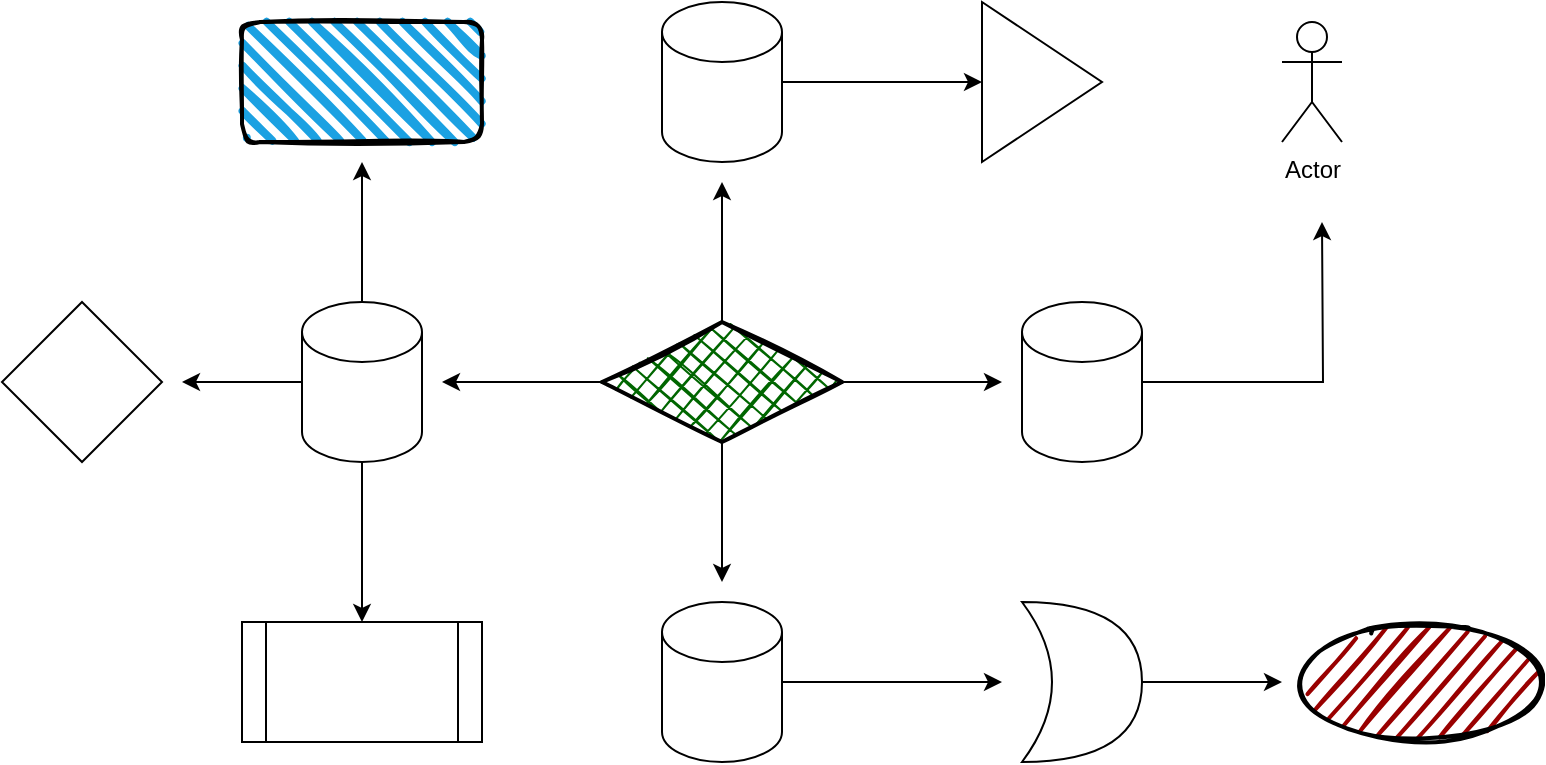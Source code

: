 <mxfile version="14.6.0" type="github"><diagram id="7f-QAq3y_9wr80ahw9gj" name="Page-1"><mxGraphModel dx="1422" dy="740" grid="1" gridSize="10" guides="1" tooltips="1" connect="1" arrows="1" fold="1" page="1" pageScale="1" pageWidth="827" pageHeight="1169" math="0" shadow="0"><root><mxCell id="0"/><mxCell id="1" parent="0"/><mxCell id="I7bxBoZIQO31dTdAYh0L-5" style="edgeStyle=orthogonalEdgeStyle;rounded=0;orthogonalLoop=1;jettySize=auto;html=1;" edge="1" parent="1" source="I7bxBoZIQO31dTdAYh0L-3"><mxGeometry relative="1" as="geometry"><mxPoint x="527" y="269" as="targetPoint"/></mxGeometry></mxCell><mxCell id="I7bxBoZIQO31dTdAYh0L-6" style="edgeStyle=orthogonalEdgeStyle;rounded=0;orthogonalLoop=1;jettySize=auto;html=1;" edge="1" parent="1" source="I7bxBoZIQO31dTdAYh0L-3"><mxGeometry relative="1" as="geometry"><mxPoint x="387" y="169" as="targetPoint"/></mxGeometry></mxCell><mxCell id="I7bxBoZIQO31dTdAYh0L-7" style="edgeStyle=orthogonalEdgeStyle;rounded=0;orthogonalLoop=1;jettySize=auto;html=1;" edge="1" parent="1" source="I7bxBoZIQO31dTdAYh0L-3"><mxGeometry relative="1" as="geometry"><mxPoint x="387" y="369" as="targetPoint"/></mxGeometry></mxCell><mxCell id="I7bxBoZIQO31dTdAYh0L-8" style="edgeStyle=orthogonalEdgeStyle;rounded=0;orthogonalLoop=1;jettySize=auto;html=1;" edge="1" parent="1" source="I7bxBoZIQO31dTdAYh0L-3"><mxGeometry relative="1" as="geometry"><mxPoint x="247" y="269" as="targetPoint"/></mxGeometry></mxCell><mxCell id="I7bxBoZIQO31dTdAYh0L-3" value="" style="rhombus;whiteSpace=wrap;html=1;strokeWidth=2;fillWeight=-1;hachureGap=8;fillStyle=cross-hatch;fillColor=#006600;sketch=1;" vertex="1" parent="1"><mxGeometry x="327" y="239" width="120" height="60" as="geometry"/></mxCell><mxCell id="I7bxBoZIQO31dTdAYh0L-14" style="edgeStyle=orthogonalEdgeStyle;rounded=0;orthogonalLoop=1;jettySize=auto;html=1;" edge="1" parent="1" source="I7bxBoZIQO31dTdAYh0L-9"><mxGeometry relative="1" as="geometry"><mxPoint x="517" y="119" as="targetPoint"/></mxGeometry></mxCell><mxCell id="I7bxBoZIQO31dTdAYh0L-9" value="" style="shape=cylinder3;whiteSpace=wrap;html=1;boundedLbl=1;backgroundOutline=1;size=15;" vertex="1" parent="1"><mxGeometry x="357" y="79" width="60" height="80" as="geometry"/></mxCell><mxCell id="I7bxBoZIQO31dTdAYh0L-23" style="edgeStyle=orthogonalEdgeStyle;rounded=0;orthogonalLoop=1;jettySize=auto;html=1;" edge="1" parent="1" source="I7bxBoZIQO31dTdAYh0L-10"><mxGeometry relative="1" as="geometry"><mxPoint x="117" y="269" as="targetPoint"/></mxGeometry></mxCell><mxCell id="I7bxBoZIQO31dTdAYh0L-24" style="edgeStyle=orthogonalEdgeStyle;rounded=0;orthogonalLoop=1;jettySize=auto;html=1;" edge="1" parent="1" source="I7bxBoZIQO31dTdAYh0L-10"><mxGeometry relative="1" as="geometry"><mxPoint x="207" y="389" as="targetPoint"/></mxGeometry></mxCell><mxCell id="I7bxBoZIQO31dTdAYh0L-26" style="edgeStyle=orthogonalEdgeStyle;rounded=0;orthogonalLoop=1;jettySize=auto;html=1;" edge="1" parent="1" source="I7bxBoZIQO31dTdAYh0L-10"><mxGeometry relative="1" as="geometry"><mxPoint x="207" y="159" as="targetPoint"/></mxGeometry></mxCell><mxCell id="I7bxBoZIQO31dTdAYh0L-10" value="" style="shape=cylinder3;whiteSpace=wrap;html=1;boundedLbl=1;backgroundOutline=1;size=15;" vertex="1" parent="1"><mxGeometry x="177" y="229" width="60" height="80" as="geometry"/></mxCell><mxCell id="I7bxBoZIQO31dTdAYh0L-17" style="edgeStyle=orthogonalEdgeStyle;rounded=0;orthogonalLoop=1;jettySize=auto;html=1;" edge="1" parent="1" source="I7bxBoZIQO31dTdAYh0L-11"><mxGeometry relative="1" as="geometry"><mxPoint x="687" y="189" as="targetPoint"/></mxGeometry></mxCell><mxCell id="I7bxBoZIQO31dTdAYh0L-11" value="" style="shape=cylinder3;whiteSpace=wrap;html=1;boundedLbl=1;backgroundOutline=1;size=15;" vertex="1" parent="1"><mxGeometry x="537" y="229" width="60" height="80" as="geometry"/></mxCell><mxCell id="I7bxBoZIQO31dTdAYh0L-19" style="edgeStyle=orthogonalEdgeStyle;rounded=0;orthogonalLoop=1;jettySize=auto;html=1;" edge="1" parent="1" source="I7bxBoZIQO31dTdAYh0L-12"><mxGeometry relative="1" as="geometry"><mxPoint x="527" y="419" as="targetPoint"/></mxGeometry></mxCell><mxCell id="I7bxBoZIQO31dTdAYh0L-12" value="" style="shape=cylinder3;whiteSpace=wrap;html=1;boundedLbl=1;backgroundOutline=1;size=15;" vertex="1" parent="1"><mxGeometry x="357" y="379" width="60" height="80" as="geometry"/></mxCell><mxCell id="I7bxBoZIQO31dTdAYh0L-13" value="" style="triangle;whiteSpace=wrap;html=1;" vertex="1" parent="1"><mxGeometry x="517" y="79" width="60" height="80" as="geometry"/></mxCell><mxCell id="I7bxBoZIQO31dTdAYh0L-15" value="Actor" style="shape=umlActor;verticalLabelPosition=bottom;verticalAlign=top;html=1;outlineConnect=0;" vertex="1" parent="1"><mxGeometry x="667" y="89" width="30" height="60" as="geometry"/></mxCell><mxCell id="I7bxBoZIQO31dTdAYh0L-28" style="edgeStyle=orthogonalEdgeStyle;rounded=0;orthogonalLoop=1;jettySize=auto;html=1;" edge="1" parent="1" source="I7bxBoZIQO31dTdAYh0L-20"><mxGeometry relative="1" as="geometry"><mxPoint x="667" y="419" as="targetPoint"/></mxGeometry></mxCell><mxCell id="I7bxBoZIQO31dTdAYh0L-20" value="" style="shape=xor;whiteSpace=wrap;html=1;" vertex="1" parent="1"><mxGeometry x="537" y="379" width="60" height="80" as="geometry"/></mxCell><mxCell id="I7bxBoZIQO31dTdAYh0L-21" value="" style="shape=process;whiteSpace=wrap;html=1;backgroundOutline=1;" vertex="1" parent="1"><mxGeometry x="147" y="389" width="120" height="60" as="geometry"/></mxCell><mxCell id="I7bxBoZIQO31dTdAYh0L-22" value="" style="rhombus;whiteSpace=wrap;html=1;" vertex="1" parent="1"><mxGeometry x="27" y="229" width="80" height="80" as="geometry"/></mxCell><mxCell id="I7bxBoZIQO31dTdAYh0L-25" value="" style="rounded=1;whiteSpace=wrap;html=1;strokeWidth=2;fillWeight=4;hachureGap=8;hachureAngle=45;fillColor=#1ba1e2;sketch=1;" vertex="1" parent="1"><mxGeometry x="147" y="89" width="120" height="60" as="geometry"/></mxCell><mxCell id="I7bxBoZIQO31dTdAYh0L-27" value="" style="ellipse;whiteSpace=wrap;html=1;strokeWidth=2;fillWeight=2;hachureGap=8;fillColor=#990000;fillStyle=dots;sketch=1;" vertex="1" parent="1"><mxGeometry x="677" y="389" width="120" height="60" as="geometry"/></mxCell></root></mxGraphModel></diagram></mxfile>